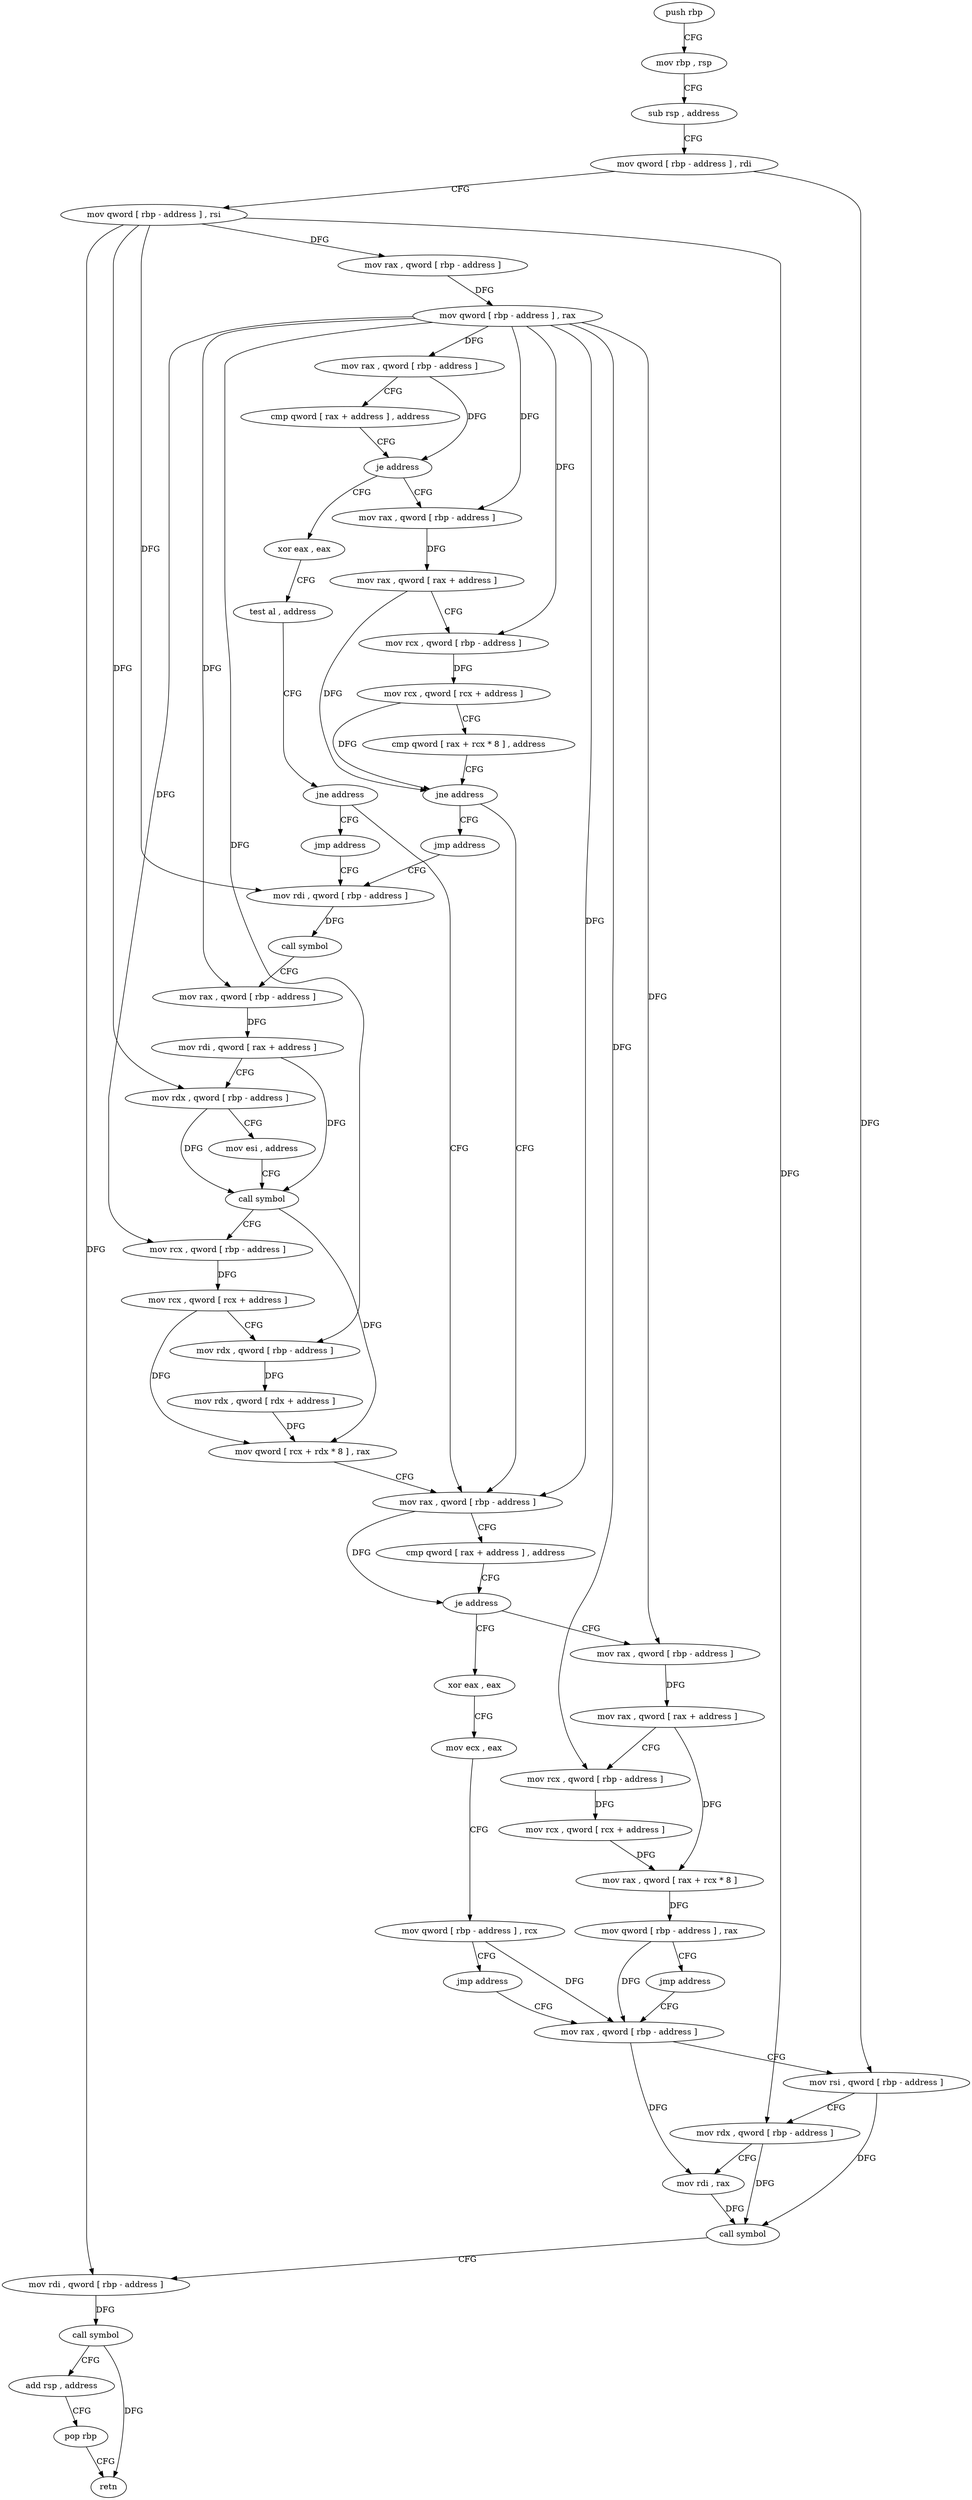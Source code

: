 digraph "func" {
"150928" [label = "push rbp" ]
"150929" [label = "mov rbp , rsp" ]
"150932" [label = "sub rsp , address" ]
"150936" [label = "mov qword [ rbp - address ] , rdi" ]
"150940" [label = "mov qword [ rbp - address ] , rsi" ]
"150944" [label = "mov rax , qword [ rbp - address ]" ]
"150948" [label = "mov qword [ rbp - address ] , rax" ]
"150952" [label = "mov rax , qword [ rbp - address ]" ]
"150956" [label = "cmp qword [ rax + address ] , address" ]
"150961" [label = "je address" ]
"150999" [label = "xor eax , eax" ]
"150967" [label = "mov rax , qword [ rbp - address ]" ]
"151001" [label = "test al , address" ]
"151003" [label = "jne address" ]
"151065" [label = "mov rax , qword [ rbp - address ]" ]
"151009" [label = "jmp address" ]
"150971" [label = "mov rax , qword [ rax + address ]" ]
"150975" [label = "mov rcx , qword [ rbp - address ]" ]
"150979" [label = "mov rcx , qword [ rcx + address ]" ]
"150983" [label = "cmp qword [ rax + rcx * 8 ] , address" ]
"150988" [label = "jne address" ]
"150994" [label = "jmp address" ]
"151069" [label = "cmp qword [ rax + address ] , address" ]
"151074" [label = "je address" ]
"151109" [label = "xor eax , eax" ]
"151080" [label = "mov rax , qword [ rbp - address ]" ]
"151014" [label = "mov rdi , qword [ rbp - address ]" ]
"151111" [label = "mov ecx , eax" ]
"151113" [label = "mov qword [ rbp - address ] , rcx" ]
"151117" [label = "jmp address" ]
"151122" [label = "mov rax , qword [ rbp - address ]" ]
"151084" [label = "mov rax , qword [ rax + address ]" ]
"151088" [label = "mov rcx , qword [ rbp - address ]" ]
"151092" [label = "mov rcx , qword [ rcx + address ]" ]
"151096" [label = "mov rax , qword [ rax + rcx * 8 ]" ]
"151100" [label = "mov qword [ rbp - address ] , rax" ]
"151104" [label = "jmp address" ]
"151018" [label = "call symbol" ]
"151023" [label = "mov rax , qword [ rbp - address ]" ]
"151027" [label = "mov rdi , qword [ rax + address ]" ]
"151031" [label = "mov rdx , qword [ rbp - address ]" ]
"151035" [label = "mov esi , address" ]
"151040" [label = "call symbol" ]
"151045" [label = "mov rcx , qword [ rbp - address ]" ]
"151049" [label = "mov rcx , qword [ rcx + address ]" ]
"151053" [label = "mov rdx , qword [ rbp - address ]" ]
"151057" [label = "mov rdx , qword [ rdx + address ]" ]
"151061" [label = "mov qword [ rcx + rdx * 8 ] , rax" ]
"151126" [label = "mov rsi , qword [ rbp - address ]" ]
"151130" [label = "mov rdx , qword [ rbp - address ]" ]
"151134" [label = "mov rdi , rax" ]
"151137" [label = "call symbol" ]
"151142" [label = "mov rdi , qword [ rbp - address ]" ]
"151146" [label = "call symbol" ]
"151151" [label = "add rsp , address" ]
"151155" [label = "pop rbp" ]
"151156" [label = "retn" ]
"150928" -> "150929" [ label = "CFG" ]
"150929" -> "150932" [ label = "CFG" ]
"150932" -> "150936" [ label = "CFG" ]
"150936" -> "150940" [ label = "CFG" ]
"150936" -> "151126" [ label = "DFG" ]
"150940" -> "150944" [ label = "DFG" ]
"150940" -> "151014" [ label = "DFG" ]
"150940" -> "151031" [ label = "DFG" ]
"150940" -> "151130" [ label = "DFG" ]
"150940" -> "151142" [ label = "DFG" ]
"150944" -> "150948" [ label = "DFG" ]
"150948" -> "150952" [ label = "DFG" ]
"150948" -> "150967" [ label = "DFG" ]
"150948" -> "150975" [ label = "DFG" ]
"150948" -> "151065" [ label = "DFG" ]
"150948" -> "151080" [ label = "DFG" ]
"150948" -> "151088" [ label = "DFG" ]
"150948" -> "151023" [ label = "DFG" ]
"150948" -> "151045" [ label = "DFG" ]
"150948" -> "151053" [ label = "DFG" ]
"150952" -> "150956" [ label = "CFG" ]
"150952" -> "150961" [ label = "DFG" ]
"150956" -> "150961" [ label = "CFG" ]
"150961" -> "150999" [ label = "CFG" ]
"150961" -> "150967" [ label = "CFG" ]
"150999" -> "151001" [ label = "CFG" ]
"150967" -> "150971" [ label = "DFG" ]
"151001" -> "151003" [ label = "CFG" ]
"151003" -> "151065" [ label = "CFG" ]
"151003" -> "151009" [ label = "CFG" ]
"151065" -> "151069" [ label = "CFG" ]
"151065" -> "151074" [ label = "DFG" ]
"151009" -> "151014" [ label = "CFG" ]
"150971" -> "150975" [ label = "CFG" ]
"150971" -> "150988" [ label = "DFG" ]
"150975" -> "150979" [ label = "DFG" ]
"150979" -> "150983" [ label = "CFG" ]
"150979" -> "150988" [ label = "DFG" ]
"150983" -> "150988" [ label = "CFG" ]
"150988" -> "151065" [ label = "CFG" ]
"150988" -> "150994" [ label = "CFG" ]
"150994" -> "151014" [ label = "CFG" ]
"151069" -> "151074" [ label = "CFG" ]
"151074" -> "151109" [ label = "CFG" ]
"151074" -> "151080" [ label = "CFG" ]
"151109" -> "151111" [ label = "CFG" ]
"151080" -> "151084" [ label = "DFG" ]
"151014" -> "151018" [ label = "DFG" ]
"151111" -> "151113" [ label = "CFG" ]
"151113" -> "151117" [ label = "CFG" ]
"151113" -> "151122" [ label = "DFG" ]
"151117" -> "151122" [ label = "CFG" ]
"151122" -> "151126" [ label = "CFG" ]
"151122" -> "151134" [ label = "DFG" ]
"151084" -> "151088" [ label = "CFG" ]
"151084" -> "151096" [ label = "DFG" ]
"151088" -> "151092" [ label = "DFG" ]
"151092" -> "151096" [ label = "DFG" ]
"151096" -> "151100" [ label = "DFG" ]
"151100" -> "151104" [ label = "CFG" ]
"151100" -> "151122" [ label = "DFG" ]
"151104" -> "151122" [ label = "CFG" ]
"151018" -> "151023" [ label = "CFG" ]
"151023" -> "151027" [ label = "DFG" ]
"151027" -> "151031" [ label = "CFG" ]
"151027" -> "151040" [ label = "DFG" ]
"151031" -> "151035" [ label = "CFG" ]
"151031" -> "151040" [ label = "DFG" ]
"151035" -> "151040" [ label = "CFG" ]
"151040" -> "151045" [ label = "CFG" ]
"151040" -> "151061" [ label = "DFG" ]
"151045" -> "151049" [ label = "DFG" ]
"151049" -> "151053" [ label = "CFG" ]
"151049" -> "151061" [ label = "DFG" ]
"151053" -> "151057" [ label = "DFG" ]
"151057" -> "151061" [ label = "DFG" ]
"151061" -> "151065" [ label = "CFG" ]
"151126" -> "151130" [ label = "CFG" ]
"151126" -> "151137" [ label = "DFG" ]
"151130" -> "151134" [ label = "CFG" ]
"151130" -> "151137" [ label = "DFG" ]
"151134" -> "151137" [ label = "DFG" ]
"151137" -> "151142" [ label = "CFG" ]
"151142" -> "151146" [ label = "DFG" ]
"151146" -> "151151" [ label = "CFG" ]
"151146" -> "151156" [ label = "DFG" ]
"151151" -> "151155" [ label = "CFG" ]
"151155" -> "151156" [ label = "CFG" ]
}
